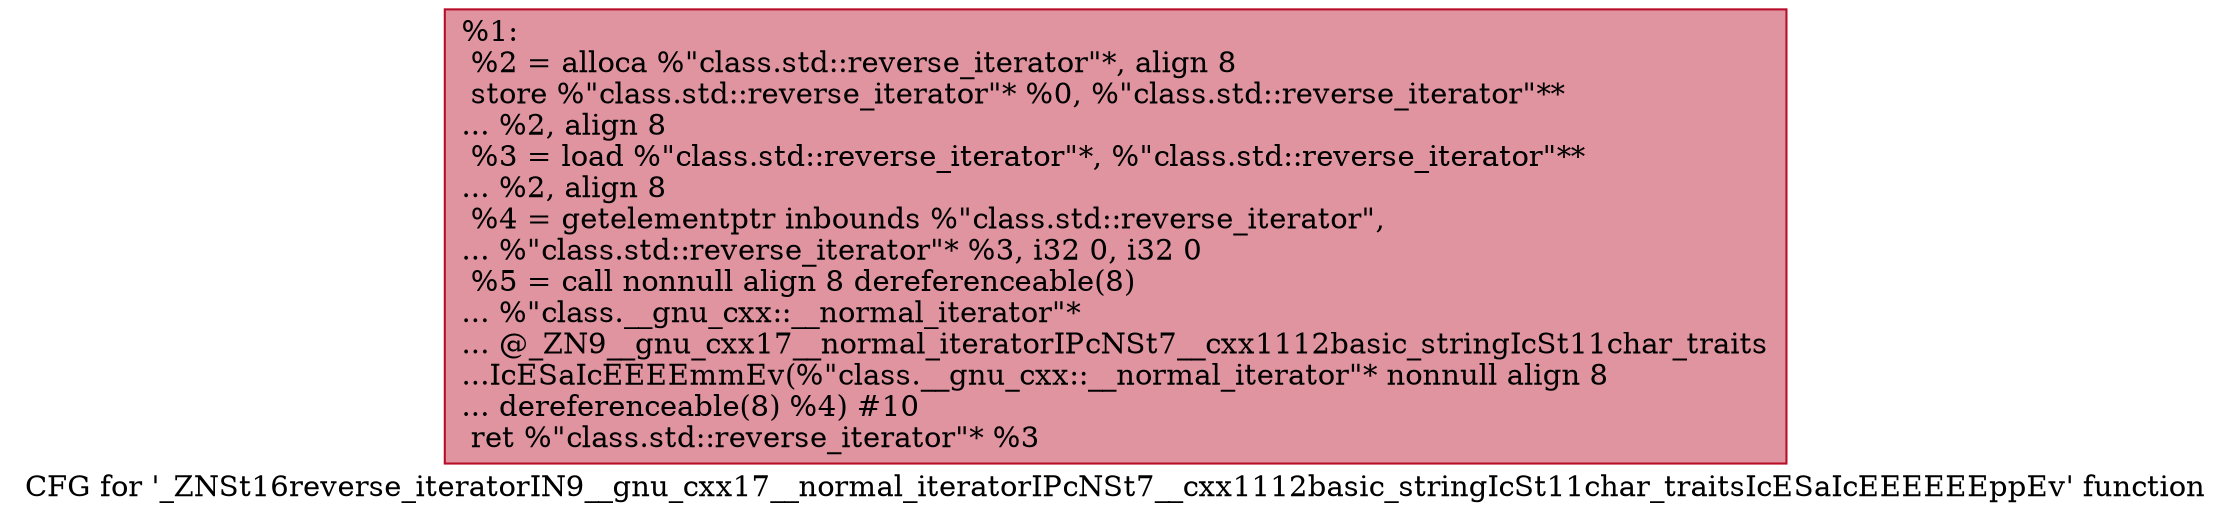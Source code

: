 digraph "CFG for '_ZNSt16reverse_iteratorIN9__gnu_cxx17__normal_iteratorIPcNSt7__cxx1112basic_stringIcSt11char_traitsIcESaIcEEEEEEppEv' function" {
	label="CFG for '_ZNSt16reverse_iteratorIN9__gnu_cxx17__normal_iteratorIPcNSt7__cxx1112basic_stringIcSt11char_traitsIcESaIcEEEEEEppEv' function";

	Node0x561514f82f50 [shape=record,color="#b70d28ff", style=filled, fillcolor="#b70d2870",label="{%1:\l  %2 = alloca %\"class.std::reverse_iterator\"*, align 8\l  store %\"class.std::reverse_iterator\"* %0, %\"class.std::reverse_iterator\"**\l... %2, align 8\l  %3 = load %\"class.std::reverse_iterator\"*, %\"class.std::reverse_iterator\"**\l... %2, align 8\l  %4 = getelementptr inbounds %\"class.std::reverse_iterator\",\l... %\"class.std::reverse_iterator\"* %3, i32 0, i32 0\l  %5 = call nonnull align 8 dereferenceable(8)\l... %\"class.__gnu_cxx::__normal_iterator\"*\l... @_ZN9__gnu_cxx17__normal_iteratorIPcNSt7__cxx1112basic_stringIcSt11char_traits\l...IcESaIcEEEEmmEv(%\"class.__gnu_cxx::__normal_iterator\"* nonnull align 8\l... dereferenceable(8) %4) #10\l  ret %\"class.std::reverse_iterator\"* %3\l}"];
}
